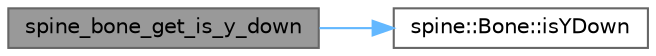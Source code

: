 digraph "spine_bone_get_is_y_down"
{
 // LATEX_PDF_SIZE
  bgcolor="transparent";
  edge [fontname=Helvetica,fontsize=10,labelfontname=Helvetica,labelfontsize=10];
  node [fontname=Helvetica,fontsize=10,shape=box,height=0.2,width=0.4];
  rankdir="LR";
  Node1 [id="Node000001",label="spine_bone_get_is_y_down",height=0.2,width=0.4,color="gray40", fillcolor="grey60", style="filled", fontcolor="black",tooltip=" "];
  Node1 -> Node2 [id="edge1_Node000001_Node000002",color="steelblue1",style="solid",tooltip=" "];
  Node2 [id="Node000002",label="spine::Bone::isYDown",height=0.2,width=0.4,color="grey40", fillcolor="white", style="filled",URL="$classspine_1_1_bone.html#a2f9e050d7bf621a1a6dbb4432fae8666",tooltip=" "];
}
